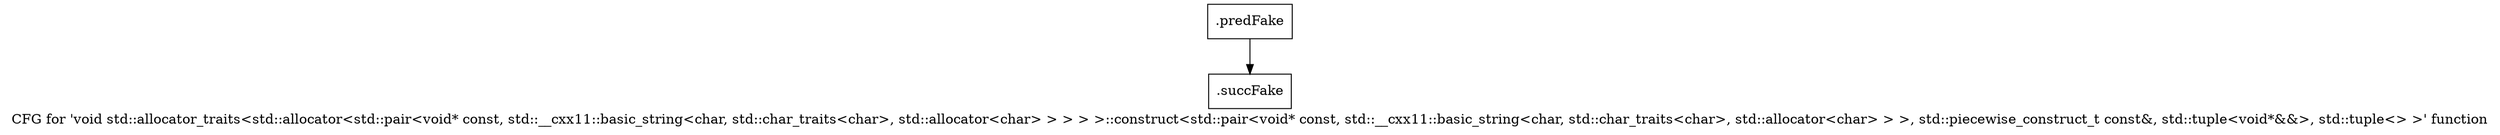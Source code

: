 digraph "CFG for 'void std::allocator_traits\<std::allocator\<std::pair\<void* const, std::__cxx11::basic_string\<char, std::char_traits\<char\>, std::allocator\<char\> \> \> \> \>::construct\<std::pair\<void* const, std::__cxx11::basic_string\<char, std::char_traits\<char\>, std::allocator\<char\> \> \>, std::piecewise_construct_t const&, std::tuple\<void*&&\>, std::tuple\<\> \>' function" {
	label="CFG for 'void std::allocator_traits\<std::allocator\<std::pair\<void* const, std::__cxx11::basic_string\<char, std::char_traits\<char\>, std::allocator\<char\> \> \> \> \>::construct\<std::pair\<void* const, std::__cxx11::basic_string\<char, std::char_traits\<char\>, std::allocator\<char\> \> \>, std::piecewise_construct_t const&, std::tuple\<void*&&\>, std::tuple\<\> \>' function";

	Node0x46517d0 [shape=record,filename="",linenumber="",label="{.predFake}"];
	Node0x46517d0 -> Node0x47f3b10[ callList="" memoryops="" filename="/media/miguel/NewVolume/Linux/Xilinx/Vitis_HLS/2020.2/tps/lnx64/gcc-6.2.0/lib/gcc/x86_64-pc-linux-gnu/6.2.0/../../../../include/c++/6.2.0/bits/alloc_traits.h" execusionnum="2"];
	Node0x47f3b10 [shape=record,filename="/media/miguel/NewVolume/Linux/Xilinx/Vitis_HLS/2020.2/tps/lnx64/gcc-6.2.0/lib/gcc/x86_64-pc-linux-gnu/6.2.0/../../../../include/c++/6.2.0/bits/alloc_traits.h",linenumber="455",label="{.succFake}"];
}
